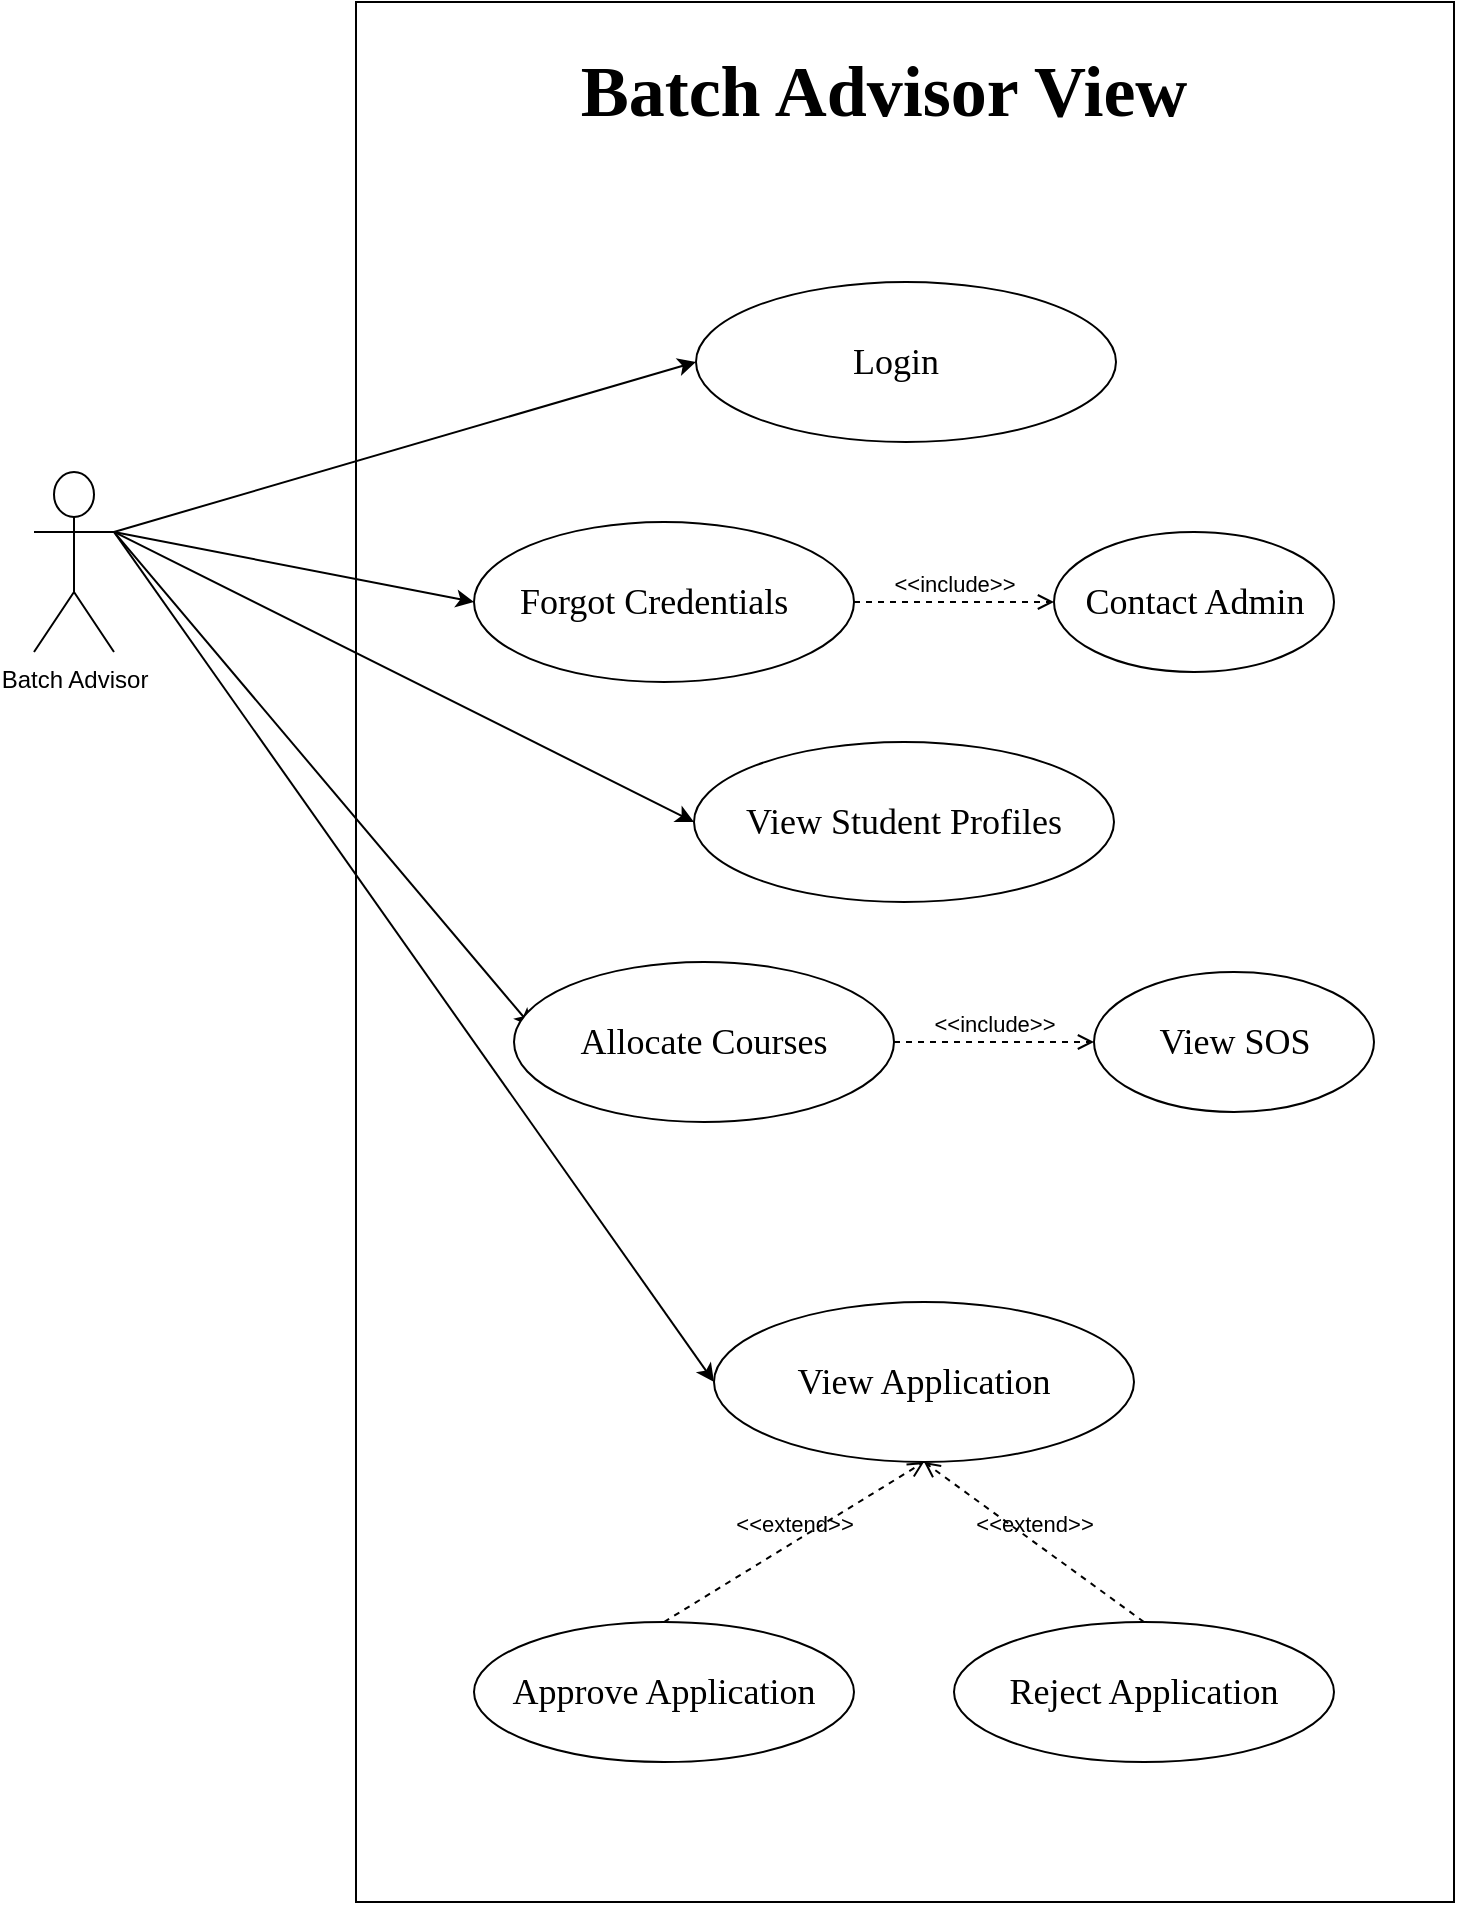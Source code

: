 <mxfile version="24.1.0" type="device">
  <diagram name="Page-1" id="0xqGve0vw2Na7XPcc0LU">
    <mxGraphModel dx="431" dy="205" grid="1" gridSize="10" guides="1" tooltips="1" connect="1" arrows="1" fold="1" page="1" pageScale="1" pageWidth="850" pageHeight="1100" math="0" shadow="0">
      <root>
        <mxCell id="0" />
        <mxCell id="1" parent="0" />
        <mxCell id="07nW_j8BIsR-kxo3l07p-1" value="" style="rounded=0;whiteSpace=wrap;html=1;" vertex="1" parent="1">
          <mxGeometry x="511" y="180" width="549" height="950" as="geometry" />
        </mxCell>
        <mxCell id="07nW_j8BIsR-kxo3l07p-2" value="" style="group" vertex="1" connectable="0" parent="1">
          <mxGeometry x="681" y="320" width="210" height="80" as="geometry" />
        </mxCell>
        <mxCell id="07nW_j8BIsR-kxo3l07p-3" value="" style="ellipse;whiteSpace=wrap;html=1;" vertex="1" parent="07nW_j8BIsR-kxo3l07p-2">
          <mxGeometry width="210" height="80" as="geometry" />
        </mxCell>
        <mxCell id="07nW_j8BIsR-kxo3l07p-4" value="&lt;font face=&quot;Tahoma&quot; style=&quot;font-size: 18px;&quot;&gt;Login&lt;/font&gt;" style="text;html=1;align=center;verticalAlign=middle;whiteSpace=wrap;rounded=0;" vertex="1" parent="07nW_j8BIsR-kxo3l07p-2">
          <mxGeometry x="70" y="25" width="60" height="30" as="geometry" />
        </mxCell>
        <mxCell id="07nW_j8BIsR-kxo3l07p-5" value="" style="group" vertex="1" connectable="0" parent="1">
          <mxGeometry x="680" y="550" width="210" height="80" as="geometry" />
        </mxCell>
        <mxCell id="07nW_j8BIsR-kxo3l07p-6" value="" style="ellipse;whiteSpace=wrap;html=1;" vertex="1" parent="07nW_j8BIsR-kxo3l07p-5">
          <mxGeometry width="210" height="80" as="geometry" />
        </mxCell>
        <mxCell id="07nW_j8BIsR-kxo3l07p-7" value="&lt;font face=&quot;Tahoma&quot; style=&quot;font-size: 18px;&quot;&gt;View Student Profiles&lt;/font&gt;" style="text;html=1;align=center;verticalAlign=middle;whiteSpace=wrap;rounded=0;" vertex="1" parent="07nW_j8BIsR-kxo3l07p-5">
          <mxGeometry x="10" y="25" width="190" height="30" as="geometry" />
        </mxCell>
        <mxCell id="07nW_j8BIsR-kxo3l07p-8" value="Batch Advisor" style="shape=umlActor;verticalLabelPosition=bottom;verticalAlign=top;html=1;outlineConnect=0;" vertex="1" parent="1">
          <mxGeometry x="350" y="415" width="40" height="90" as="geometry" />
        </mxCell>
        <mxCell id="07nW_j8BIsR-kxo3l07p-9" value="" style="endArrow=classic;html=1;rounded=0;exitX=1;exitY=0.333;exitDx=0;exitDy=0;exitPerimeter=0;entryX=0;entryY=0.5;entryDx=0;entryDy=0;" edge="1" parent="1" source="07nW_j8BIsR-kxo3l07p-8" target="07nW_j8BIsR-kxo3l07p-3">
          <mxGeometry width="50" height="50" relative="1" as="geometry">
            <mxPoint x="400" y="805" as="sourcePoint" />
            <mxPoint x="670" y="365" as="targetPoint" />
          </mxGeometry>
        </mxCell>
        <mxCell id="07nW_j8BIsR-kxo3l07p-10" value="" style="endArrow=classic;html=1;rounded=0;exitX=1;exitY=0.333;exitDx=0;exitDy=0;exitPerimeter=0;entryX=0;entryY=0.5;entryDx=0;entryDy=0;" edge="1" parent="1" source="07nW_j8BIsR-kxo3l07p-8" target="07nW_j8BIsR-kxo3l07p-6">
          <mxGeometry width="50" height="50" relative="1" as="geometry">
            <mxPoint x="400" y="455" as="sourcePoint" />
            <mxPoint x="680" y="375" as="targetPoint" />
          </mxGeometry>
        </mxCell>
        <mxCell id="07nW_j8BIsR-kxo3l07p-11" value="&lt;font face=&quot;Times New Roman&quot; style=&quot;font-size: 36px;&quot;&gt;&lt;b style=&quot;&quot;&gt;Batch Advisor View&lt;/b&gt;&lt;/font&gt;" style="text;html=1;align=center;verticalAlign=middle;whiteSpace=wrap;rounded=0;" vertex="1" parent="1">
          <mxGeometry x="555" y="200" width="440" height="50" as="geometry" />
        </mxCell>
        <mxCell id="07nW_j8BIsR-kxo3l07p-12" value="" style="endArrow=classic;html=1;rounded=0;exitX=1;exitY=0.333;exitDx=0;exitDy=0;exitPerimeter=0;entryX=0;entryY=0.25;entryDx=0;entryDy=0;" edge="1" parent="1" source="07nW_j8BIsR-kxo3l07p-8" target="07nW_j8BIsR-kxo3l07p-15">
          <mxGeometry width="50" height="50" relative="1" as="geometry">
            <mxPoint x="400" y="455" as="sourcePoint" />
            <mxPoint x="600" y="580" as="targetPoint" />
          </mxGeometry>
        </mxCell>
        <mxCell id="07nW_j8BIsR-kxo3l07p-13" value="" style="group" vertex="1" connectable="0" parent="1">
          <mxGeometry x="590" y="660" width="190" height="80" as="geometry" />
        </mxCell>
        <mxCell id="07nW_j8BIsR-kxo3l07p-14" value="" style="ellipse;whiteSpace=wrap;html=1;" vertex="1" parent="07nW_j8BIsR-kxo3l07p-13">
          <mxGeometry width="190" height="80" as="geometry" />
        </mxCell>
        <mxCell id="07nW_j8BIsR-kxo3l07p-15" value="&lt;font face=&quot;Tahoma&quot; style=&quot;font-size: 18px;&quot;&gt;Allocate Courses&lt;/font&gt;" style="text;html=1;align=center;verticalAlign=middle;whiteSpace=wrap;rounded=0;" vertex="1" parent="07nW_j8BIsR-kxo3l07p-13">
          <mxGeometry x="9.048" y="25" width="171.905" height="30" as="geometry" />
        </mxCell>
        <mxCell id="07nW_j8BIsR-kxo3l07p-16" value="&amp;lt;&amp;lt;include&amp;gt;&amp;gt;" style="html=1;verticalAlign=bottom;labelBackgroundColor=none;endArrow=open;endFill=0;dashed=1;rounded=0;exitX=1;exitY=0.5;exitDx=0;exitDy=0;entryX=0;entryY=0.5;entryDx=0;entryDy=0;" edge="1" parent="1" source="07nW_j8BIsR-kxo3l07p-14" target="07nW_j8BIsR-kxo3l07p-30">
          <mxGeometry width="160" relative="1" as="geometry">
            <mxPoint x="780" y="684.38" as="sourcePoint" />
            <mxPoint x="880" y="690" as="targetPoint" />
          </mxGeometry>
        </mxCell>
        <mxCell id="07nW_j8BIsR-kxo3l07p-17" value="" style="group" vertex="1" connectable="0" parent="1">
          <mxGeometry x="690" y="830" width="210" height="80" as="geometry" />
        </mxCell>
        <mxCell id="07nW_j8BIsR-kxo3l07p-18" value="" style="ellipse;whiteSpace=wrap;html=1;" vertex="1" parent="07nW_j8BIsR-kxo3l07p-17">
          <mxGeometry width="210" height="80" as="geometry" />
        </mxCell>
        <mxCell id="07nW_j8BIsR-kxo3l07p-19" value="&lt;font face=&quot;Tahoma&quot; style=&quot;font-size: 18px;&quot;&gt;View Application&lt;/font&gt;" style="text;html=1;align=center;verticalAlign=middle;whiteSpace=wrap;rounded=0;" vertex="1" parent="07nW_j8BIsR-kxo3l07p-17">
          <mxGeometry x="10" y="25" width="190" height="30" as="geometry" />
        </mxCell>
        <mxCell id="07nW_j8BIsR-kxo3l07p-20" value="" style="group" vertex="1" connectable="0" parent="1">
          <mxGeometry x="810" y="990" width="190" height="70" as="geometry" />
        </mxCell>
        <mxCell id="07nW_j8BIsR-kxo3l07p-21" value="" style="ellipse;whiteSpace=wrap;html=1;" vertex="1" parent="07nW_j8BIsR-kxo3l07p-20">
          <mxGeometry width="190" height="70" as="geometry" />
        </mxCell>
        <mxCell id="07nW_j8BIsR-kxo3l07p-22" value="&lt;font face=&quot;Tahoma&quot; style=&quot;font-size: 18px;&quot;&gt;Reject Application&lt;/font&gt;" style="text;html=1;align=center;verticalAlign=middle;whiteSpace=wrap;rounded=0;" vertex="1" parent="07nW_j8BIsR-kxo3l07p-20">
          <mxGeometry x="9.048" y="21.875" width="171.905" height="26.25" as="geometry" />
        </mxCell>
        <mxCell id="07nW_j8BIsR-kxo3l07p-23" value="&amp;lt;&amp;lt;extend&amp;gt;&amp;gt;" style="html=1;verticalAlign=bottom;labelBackgroundColor=none;endArrow=open;endFill=0;dashed=1;rounded=0;exitX=0.5;exitY=0;exitDx=0;exitDy=0;entryX=0.5;entryY=1;entryDx=0;entryDy=0;" edge="1" parent="1" source="07nW_j8BIsR-kxo3l07p-27" target="07nW_j8BIsR-kxo3l07p-18">
          <mxGeometry width="160" relative="1" as="geometry">
            <mxPoint x="580" y="950" as="sourcePoint" />
            <mxPoint x="740" y="950" as="targetPoint" />
          </mxGeometry>
        </mxCell>
        <mxCell id="07nW_j8BIsR-kxo3l07p-24" value="&amp;lt;&amp;lt;extend&amp;gt;&amp;gt;" style="html=1;verticalAlign=bottom;labelBackgroundColor=none;endArrow=open;endFill=0;dashed=1;rounded=0;exitX=0.5;exitY=0;exitDx=0;exitDy=0;entryX=0.5;entryY=1;entryDx=0;entryDy=0;" edge="1" parent="1" source="07nW_j8BIsR-kxo3l07p-21" target="07nW_j8BIsR-kxo3l07p-18">
          <mxGeometry width="160" relative="1" as="geometry">
            <mxPoint x="740" y="940" as="sourcePoint" />
            <mxPoint x="770" y="920" as="targetPoint" />
          </mxGeometry>
        </mxCell>
        <mxCell id="07nW_j8BIsR-kxo3l07p-25" value="" style="endArrow=classic;html=1;rounded=0;exitX=1;exitY=0.333;exitDx=0;exitDy=0;exitPerimeter=0;entryX=0;entryY=0.5;entryDx=0;entryDy=0;" edge="1" parent="1" source="07nW_j8BIsR-kxo3l07p-8" target="07nW_j8BIsR-kxo3l07p-18">
          <mxGeometry width="50" height="50" relative="1" as="geometry">
            <mxPoint x="400" y="455" as="sourcePoint" />
            <mxPoint x="609" y="593" as="targetPoint" />
          </mxGeometry>
        </mxCell>
        <mxCell id="07nW_j8BIsR-kxo3l07p-26" value="" style="group" vertex="1" connectable="0" parent="1">
          <mxGeometry x="570" y="990" width="190" height="70" as="geometry" />
        </mxCell>
        <mxCell id="07nW_j8BIsR-kxo3l07p-27" value="" style="ellipse;whiteSpace=wrap;html=1;" vertex="1" parent="07nW_j8BIsR-kxo3l07p-26">
          <mxGeometry width="190" height="70" as="geometry" />
        </mxCell>
        <mxCell id="07nW_j8BIsR-kxo3l07p-28" value="&lt;font face=&quot;Tahoma&quot; style=&quot;font-size: 18px;&quot;&gt;Approve Application&lt;/font&gt;" style="text;html=1;align=center;verticalAlign=middle;whiteSpace=wrap;rounded=0;" vertex="1" parent="07nW_j8BIsR-kxo3l07p-26">
          <mxGeometry x="9.048" y="21.875" width="171.905" height="26.25" as="geometry" />
        </mxCell>
        <mxCell id="07nW_j8BIsR-kxo3l07p-29" value="" style="group" vertex="1" connectable="0" parent="1">
          <mxGeometry x="880" y="665" width="140" height="70" as="geometry" />
        </mxCell>
        <mxCell id="07nW_j8BIsR-kxo3l07p-30" value="" style="ellipse;whiteSpace=wrap;html=1;" vertex="1" parent="07nW_j8BIsR-kxo3l07p-29">
          <mxGeometry width="140" height="70" as="geometry" />
        </mxCell>
        <mxCell id="07nW_j8BIsR-kxo3l07p-31" value="&lt;font face=&quot;Tahoma&quot; style=&quot;font-size: 18px;&quot;&gt;View SOS&lt;/font&gt;" style="text;html=1;align=center;verticalAlign=middle;whiteSpace=wrap;rounded=0;" vertex="1" parent="07nW_j8BIsR-kxo3l07p-29">
          <mxGeometry x="6.667" y="21.875" width="126.667" height="26.25" as="geometry" />
        </mxCell>
        <mxCell id="07nW_j8BIsR-kxo3l07p-32" value="" style="group" vertex="1" connectable="0" parent="1">
          <mxGeometry x="570" y="440" width="190" height="80" as="geometry" />
        </mxCell>
        <mxCell id="07nW_j8BIsR-kxo3l07p-33" value="" style="ellipse;whiteSpace=wrap;html=1;" vertex="1" parent="07nW_j8BIsR-kxo3l07p-32">
          <mxGeometry width="190" height="80" as="geometry" />
        </mxCell>
        <mxCell id="07nW_j8BIsR-kxo3l07p-34" value="&lt;font face=&quot;Tahoma&quot; style=&quot;font-size: 18px;&quot;&gt;Forgot Credentials&lt;span style=&quot;white-space: pre;&quot;&gt;&#x9;&lt;/span&gt;&lt;/font&gt;" style="text;html=1;align=center;verticalAlign=middle;whiteSpace=wrap;rounded=0;" vertex="1" parent="07nW_j8BIsR-kxo3l07p-32">
          <mxGeometry x="9.048" y="25" width="171.905" height="30" as="geometry" />
        </mxCell>
        <mxCell id="07nW_j8BIsR-kxo3l07p-35" value="&amp;lt;&amp;lt;include&amp;gt;&amp;gt;" style="html=1;verticalAlign=bottom;labelBackgroundColor=none;endArrow=open;endFill=0;dashed=1;rounded=0;exitX=1;exitY=0.5;exitDx=0;exitDy=0;entryX=0;entryY=0.5;entryDx=0;entryDy=0;" edge="1" parent="1" source="07nW_j8BIsR-kxo3l07p-33" target="07nW_j8BIsR-kxo3l07p-37">
          <mxGeometry width="160" relative="1" as="geometry">
            <mxPoint x="760" y="459.38" as="sourcePoint" />
            <mxPoint x="860" y="480" as="targetPoint" />
          </mxGeometry>
        </mxCell>
        <mxCell id="07nW_j8BIsR-kxo3l07p-36" value="" style="group" vertex="1" connectable="0" parent="1">
          <mxGeometry x="860" y="445" width="140" height="70" as="geometry" />
        </mxCell>
        <mxCell id="07nW_j8BIsR-kxo3l07p-37" value="" style="ellipse;whiteSpace=wrap;html=1;" vertex="1" parent="07nW_j8BIsR-kxo3l07p-36">
          <mxGeometry width="140" height="70" as="geometry" />
        </mxCell>
        <mxCell id="07nW_j8BIsR-kxo3l07p-38" value="&lt;font face=&quot;Tahoma&quot; style=&quot;font-size: 18px;&quot;&gt;Contact Admin&lt;/font&gt;" style="text;html=1;align=center;verticalAlign=middle;whiteSpace=wrap;rounded=0;" vertex="1" parent="07nW_j8BIsR-kxo3l07p-36">
          <mxGeometry x="6.667" y="21.875" width="126.667" height="26.25" as="geometry" />
        </mxCell>
        <mxCell id="07nW_j8BIsR-kxo3l07p-39" value="" style="endArrow=classic;html=1;rounded=0;exitX=1;exitY=0.333;exitDx=0;exitDy=0;exitPerimeter=0;entryX=0;entryY=0.5;entryDx=0;entryDy=0;" edge="1" parent="1" source="07nW_j8BIsR-kxo3l07p-8" target="07nW_j8BIsR-kxo3l07p-33">
          <mxGeometry width="50" height="50" relative="1" as="geometry">
            <mxPoint x="400" y="455" as="sourcePoint" />
            <mxPoint x="670" y="600" as="targetPoint" />
          </mxGeometry>
        </mxCell>
      </root>
    </mxGraphModel>
  </diagram>
</mxfile>
